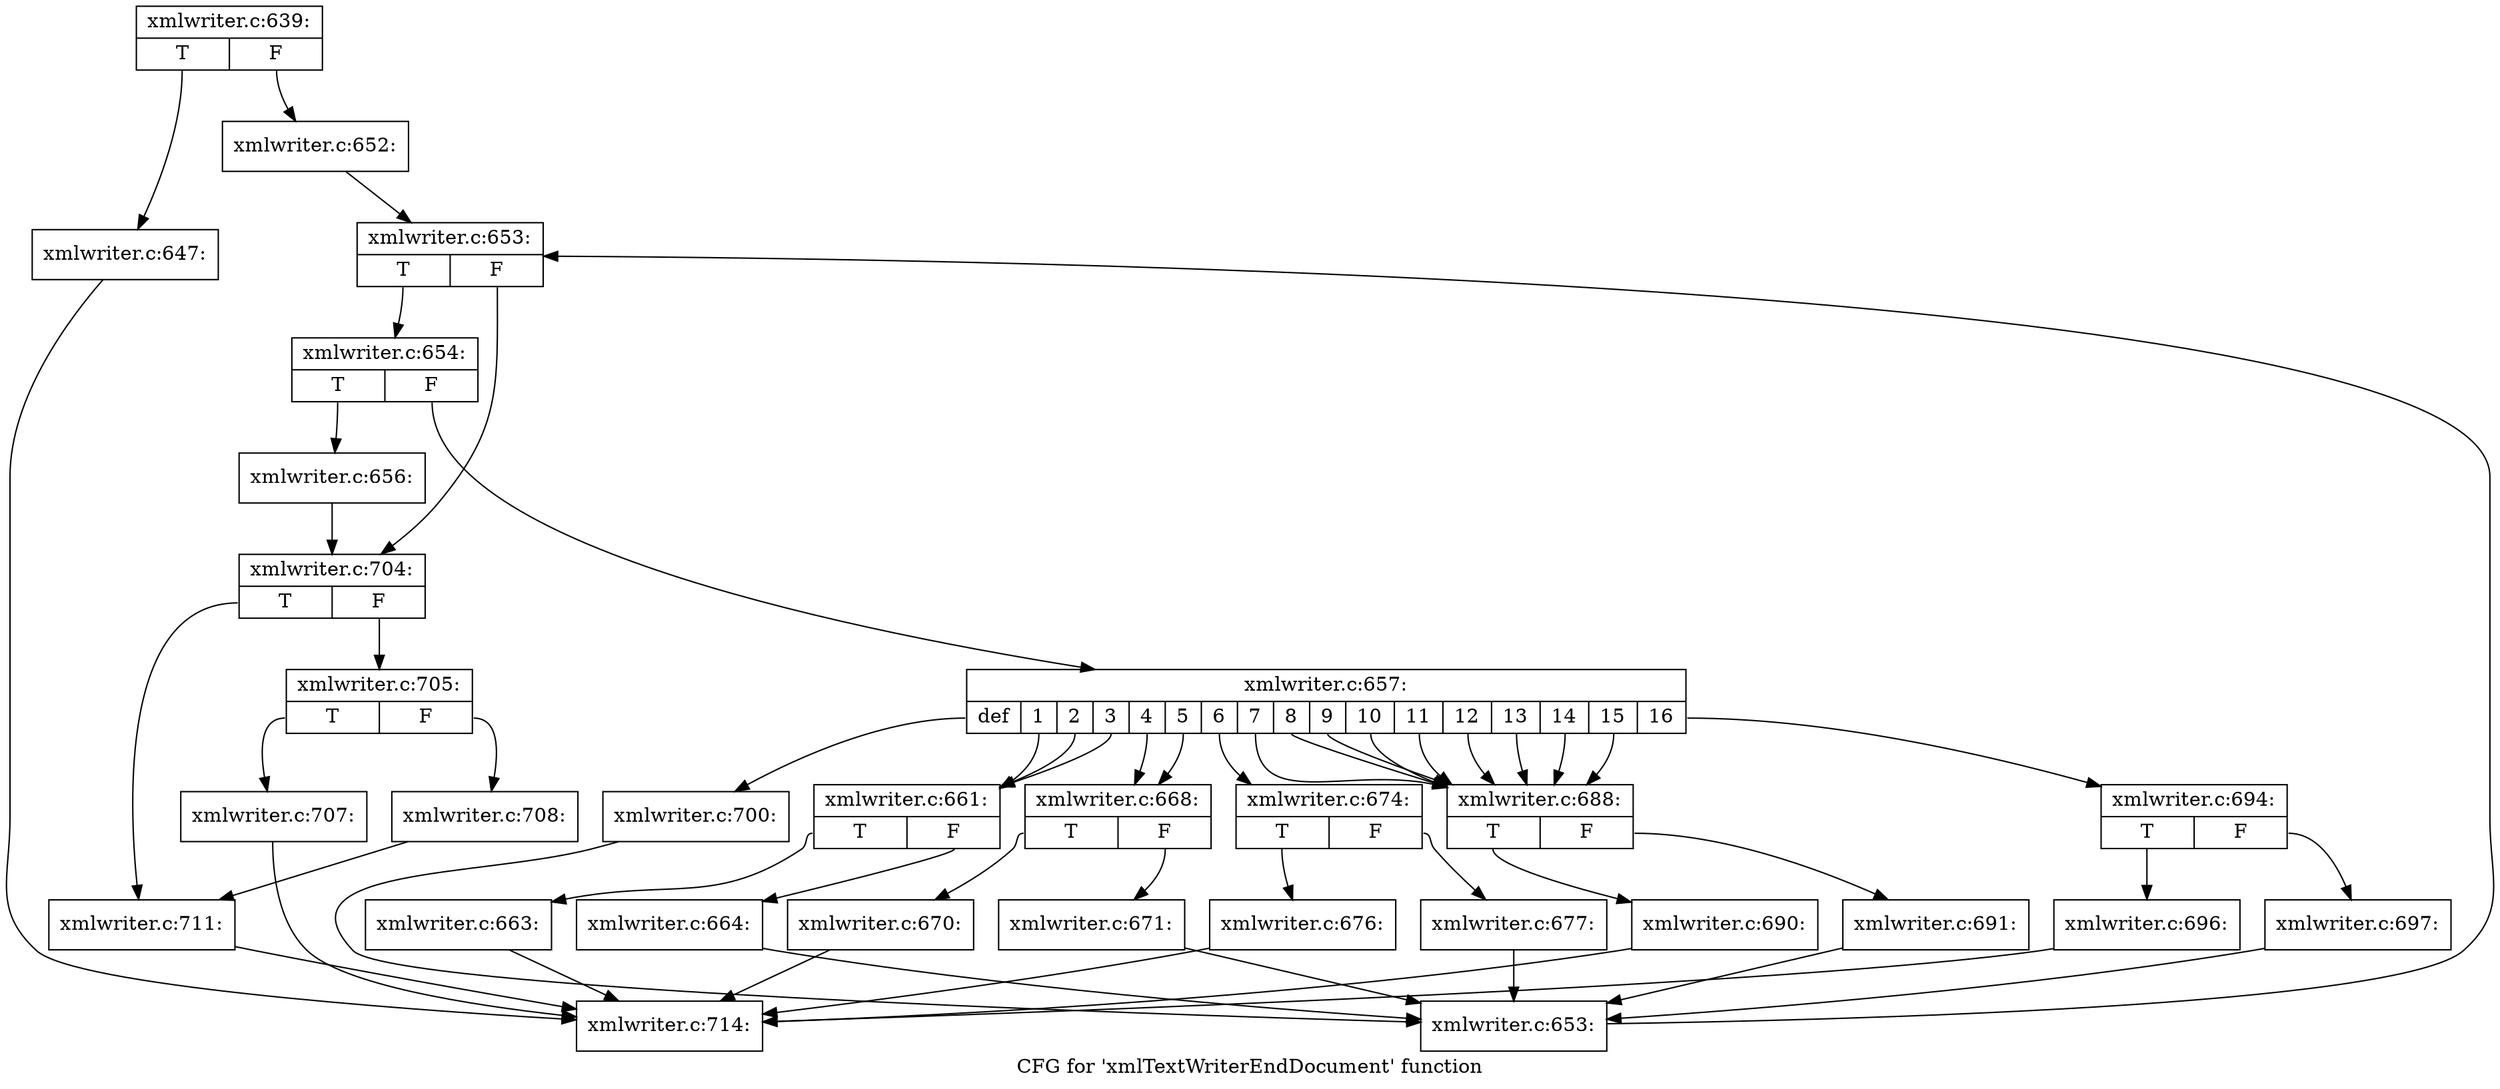 digraph "CFG for 'xmlTextWriterEndDocument' function" {
	label="CFG for 'xmlTextWriterEndDocument' function";

	Node0x55d09c5494f0 [shape=record,label="{xmlwriter.c:639:|{<s0>T|<s1>F}}"];
	Node0x55d09c5494f0:s0 -> Node0x55d09c54d520;
	Node0x55d09c5494f0:s1 -> Node0x55d09c54dca0;
	Node0x55d09c54d520 [shape=record,label="{xmlwriter.c:647:}"];
	Node0x55d09c54d520 -> Node0x55d09c538760;
	Node0x55d09c54dca0 [shape=record,label="{xmlwriter.c:652:}"];
	Node0x55d09c54dca0 -> Node0x55d09c54e610;
	Node0x55d09c54e610 [shape=record,label="{xmlwriter.c:653:|{<s0>T|<s1>F}}"];
	Node0x55d09c54e610:s0 -> Node0x55d09c54ebf0;
	Node0x55d09c54e610:s1 -> Node0x55d09c54e830;
	Node0x55d09c54ebf0 [shape=record,label="{xmlwriter.c:654:|{<s0>T|<s1>F}}"];
	Node0x55d09c54ebf0:s0 -> Node0x55d09c54f000;
	Node0x55d09c54ebf0:s1 -> Node0x55d09c54f050;
	Node0x55d09c54f000 [shape=record,label="{xmlwriter.c:656:}"];
	Node0x55d09c54f000 -> Node0x55d09c54e830;
	Node0x55d09c54f050 [shape=record,label="{xmlwriter.c:657:|{<s0>def|<s1>1|<s2>2|<s3>3|<s4>4|<s5>5|<s6>6|<s7>7|<s8>8|<s9>9|<s10>10|<s11>11|<s12>12|<s13>13|<s14>14|<s15>15|<s16>16}}"];
	Node0x55d09c54f050:s0 -> Node0x55d09c54f530;
	Node0x55d09c54f050:s1 -> Node0x55d09c54f650;
	Node0x55d09c54f050:s2 -> Node0x55d09c54f650;
	Node0x55d09c54f050:s3 -> Node0x55d09c54f650;
	Node0x55d09c54f050:s4 -> Node0x55d09c5506c0;
	Node0x55d09c54f050:s5 -> Node0x55d09c5506c0;
	Node0x55d09c54f050:s6 -> Node0x55d09c551750;
	Node0x55d09c54f050:s7 -> Node0x55d09c552b20;
	Node0x55d09c54f050:s8 -> Node0x55d09c552b20;
	Node0x55d09c54f050:s9 -> Node0x55d09c552b20;
	Node0x55d09c54f050:s10 -> Node0x55d09c552b20;
	Node0x55d09c54f050:s11 -> Node0x55d09c552b20;
	Node0x55d09c54f050:s12 -> Node0x55d09c552b20;
	Node0x55d09c54f050:s13 -> Node0x55d09c552b20;
	Node0x55d09c54f050:s14 -> Node0x55d09c552b20;
	Node0x55d09c54f050:s15 -> Node0x55d09c552b20;
	Node0x55d09c54f050:s16 -> Node0x55d09c5543e0;
	Node0x55d09c54f650 [shape=record,label="{xmlwriter.c:661:|{<s0>T|<s1>F}}"];
	Node0x55d09c54f650:s0 -> Node0x55d09c550000;
	Node0x55d09c54f650:s1 -> Node0x55d09c550050;
	Node0x55d09c550000 [shape=record,label="{xmlwriter.c:663:}"];
	Node0x55d09c550000 -> Node0x55d09c538760;
	Node0x55d09c550050 [shape=record,label="{xmlwriter.c:664:}"];
	Node0x55d09c550050 -> Node0x55d09c54f3c0;
	Node0x55d09c5506c0 [shape=record,label="{xmlwriter.c:668:|{<s0>T|<s1>F}}"];
	Node0x55d09c5506c0:s0 -> Node0x55d09c551090;
	Node0x55d09c5506c0:s1 -> Node0x55d09c5510e0;
	Node0x55d09c551090 [shape=record,label="{xmlwriter.c:670:}"];
	Node0x55d09c551090 -> Node0x55d09c538760;
	Node0x55d09c5510e0 [shape=record,label="{xmlwriter.c:671:}"];
	Node0x55d09c5510e0 -> Node0x55d09c54f3c0;
	Node0x55d09c551750 [shape=record,label="{xmlwriter.c:674:|{<s0>T|<s1>F}}"];
	Node0x55d09c551750:s0 -> Node0x55d09c552430;
	Node0x55d09c551750:s1 -> Node0x55d09c552480;
	Node0x55d09c552430 [shape=record,label="{xmlwriter.c:676:}"];
	Node0x55d09c552430 -> Node0x55d09c538760;
	Node0x55d09c552480 [shape=record,label="{xmlwriter.c:677:}"];
	Node0x55d09c552480 -> Node0x55d09c54f3c0;
	Node0x55d09c552b20 [shape=record,label="{xmlwriter.c:688:|{<s0>T|<s1>F}}"];
	Node0x55d09c552b20:s0 -> Node0x55d09c553ce0;
	Node0x55d09c552b20:s1 -> Node0x55d09c553d30;
	Node0x55d09c553ce0 [shape=record,label="{xmlwriter.c:690:}"];
	Node0x55d09c553ce0 -> Node0x55d09c538760;
	Node0x55d09c553d30 [shape=record,label="{xmlwriter.c:691:}"];
	Node0x55d09c553d30 -> Node0x55d09c54f3c0;
	Node0x55d09c5543e0 [shape=record,label="{xmlwriter.c:694:|{<s0>T|<s1>F}}"];
	Node0x55d09c5543e0:s0 -> Node0x55d09c5548c0;
	Node0x55d09c5543e0:s1 -> Node0x55d09c554910;
	Node0x55d09c5548c0 [shape=record,label="{xmlwriter.c:696:}"];
	Node0x55d09c5548c0 -> Node0x55d09c538760;
	Node0x55d09c554910 [shape=record,label="{xmlwriter.c:697:}"];
	Node0x55d09c554910 -> Node0x55d09c54f3c0;
	Node0x55d09c54f530 [shape=record,label="{xmlwriter.c:700:}"];
	Node0x55d09c54f530 -> Node0x55d09c54f3c0;
	Node0x55d09c54f3c0 [shape=record,label="{xmlwriter.c:653:}"];
	Node0x55d09c54f3c0 -> Node0x55d09c54e610;
	Node0x55d09c54e830 [shape=record,label="{xmlwriter.c:704:|{<s0>T|<s1>F}}"];
	Node0x55d09c54e830:s0 -> Node0x55d09c553840;
	Node0x55d09c54e830:s1 -> Node0x55d09c553950;
	Node0x55d09c553950 [shape=record,label="{xmlwriter.c:705:|{<s0>T|<s1>F}}"];
	Node0x55d09c553950:s0 -> Node0x55d09c5566a0;
	Node0x55d09c553950:s1 -> Node0x55d09c5566f0;
	Node0x55d09c5566a0 [shape=record,label="{xmlwriter.c:707:}"];
	Node0x55d09c5566a0 -> Node0x55d09c538760;
	Node0x55d09c5566f0 [shape=record,label="{xmlwriter.c:708:}"];
	Node0x55d09c5566f0 -> Node0x55d09c553840;
	Node0x55d09c553840 [shape=record,label="{xmlwriter.c:711:}"];
	Node0x55d09c553840 -> Node0x55d09c538760;
	Node0x55d09c538760 [shape=record,label="{xmlwriter.c:714:}"];
}
